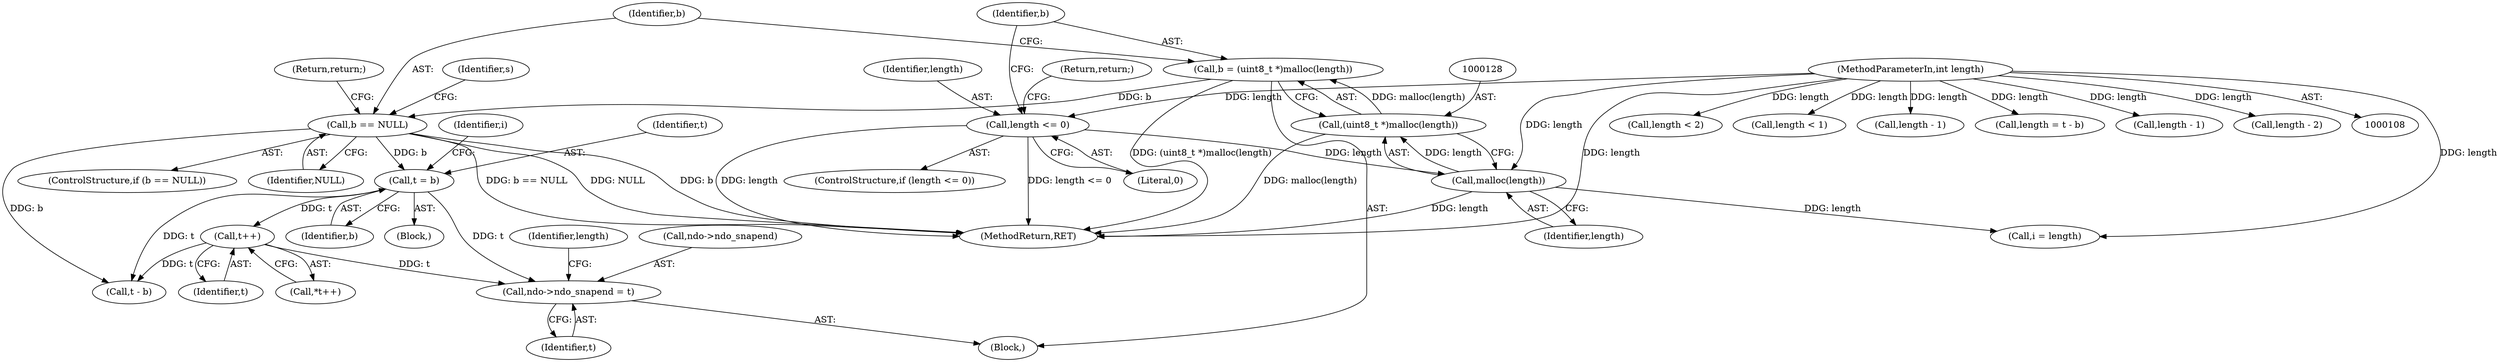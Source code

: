digraph "0_tcpdump_0f95d441e4b5d7512cc5c326c8668a120e048eda@pointer" {
"1000192" [label="(Call,ndo->ndo_snapend = t)"];
"1000184" [label="(Call,t++)"];
"1000144" [label="(Call,t = b)"];
"1000132" [label="(Call,b == NULL)"];
"1000125" [label="(Call,b = (uint8_t *)malloc(length))"];
"1000127" [label="(Call,(uint8_t *)malloc(length))"];
"1000129" [label="(Call,malloc(length))"];
"1000121" [label="(Call,length <= 0)"];
"1000111" [label="(MethodParameterIn,int length)"];
"1000237" [label="(Call,length < 2)"];
"1000183" [label="(Call,*t++)"];
"1000123" [label="(Literal,0)"];
"1000203" [label="(Call,length < 1)"];
"1000135" [label="(Return,return;)"];
"1000129" [label="(Call,malloc(length))"];
"1000301" [label="(MethodReturn,RET)"];
"1000192" [label="(Call,ndo->ndo_snapend = t)"];
"1000147" [label="(Call,i = length)"];
"1000111" [label="(MethodParameterIn,int length)"];
"1000185" [label="(Identifier,t)"];
"1000112" [label="(Block,)"];
"1000131" [label="(ControlStructure,if (b == NULL))"];
"1000198" [label="(Identifier,length)"];
"1000133" [label="(Identifier,b)"];
"1000134" [label="(Identifier,NULL)"];
"1000230" [label="(Call,length - 1)"];
"1000197" [label="(Call,length = t - b)"];
"1000145" [label="(Identifier,t)"];
"1000184" [label="(Call,t++)"];
"1000220" [label="(Call,length - 1)"];
"1000122" [label="(Identifier,length)"];
"1000193" [label="(Call,ndo->ndo_snapend)"];
"1000276" [label="(Call,length - 2)"];
"1000126" [label="(Identifier,b)"];
"1000196" [label="(Identifier,t)"];
"1000199" [label="(Call,t - b)"];
"1000132" [label="(Call,b == NULL)"];
"1000125" [label="(Call,b = (uint8_t *)malloc(length))"];
"1000139" [label="(Identifier,s)"];
"1000120" [label="(ControlStructure,if (length <= 0))"];
"1000127" [label="(Call,(uint8_t *)malloc(length))"];
"1000148" [label="(Identifier,i)"];
"1000146" [label="(Identifier,b)"];
"1000130" [label="(Identifier,length)"];
"1000143" [label="(Block,)"];
"1000121" [label="(Call,length <= 0)"];
"1000124" [label="(Return,return;)"];
"1000144" [label="(Call,t = b)"];
"1000192" -> "1000112"  [label="AST: "];
"1000192" -> "1000196"  [label="CFG: "];
"1000193" -> "1000192"  [label="AST: "];
"1000196" -> "1000192"  [label="AST: "];
"1000198" -> "1000192"  [label="CFG: "];
"1000184" -> "1000192"  [label="DDG: t"];
"1000144" -> "1000192"  [label="DDG: t"];
"1000184" -> "1000183"  [label="AST: "];
"1000184" -> "1000185"  [label="CFG: "];
"1000185" -> "1000184"  [label="AST: "];
"1000183" -> "1000184"  [label="CFG: "];
"1000144" -> "1000184"  [label="DDG: t"];
"1000184" -> "1000199"  [label="DDG: t"];
"1000144" -> "1000143"  [label="AST: "];
"1000144" -> "1000146"  [label="CFG: "];
"1000145" -> "1000144"  [label="AST: "];
"1000146" -> "1000144"  [label="AST: "];
"1000148" -> "1000144"  [label="CFG: "];
"1000132" -> "1000144"  [label="DDG: b"];
"1000144" -> "1000199"  [label="DDG: t"];
"1000132" -> "1000131"  [label="AST: "];
"1000132" -> "1000134"  [label="CFG: "];
"1000133" -> "1000132"  [label="AST: "];
"1000134" -> "1000132"  [label="AST: "];
"1000135" -> "1000132"  [label="CFG: "];
"1000139" -> "1000132"  [label="CFG: "];
"1000132" -> "1000301"  [label="DDG: b == NULL"];
"1000132" -> "1000301"  [label="DDG: NULL"];
"1000132" -> "1000301"  [label="DDG: b"];
"1000125" -> "1000132"  [label="DDG: b"];
"1000132" -> "1000199"  [label="DDG: b"];
"1000125" -> "1000112"  [label="AST: "];
"1000125" -> "1000127"  [label="CFG: "];
"1000126" -> "1000125"  [label="AST: "];
"1000127" -> "1000125"  [label="AST: "];
"1000133" -> "1000125"  [label="CFG: "];
"1000125" -> "1000301"  [label="DDG: (uint8_t *)malloc(length)"];
"1000127" -> "1000125"  [label="DDG: malloc(length)"];
"1000127" -> "1000129"  [label="CFG: "];
"1000128" -> "1000127"  [label="AST: "];
"1000129" -> "1000127"  [label="AST: "];
"1000127" -> "1000301"  [label="DDG: malloc(length)"];
"1000129" -> "1000127"  [label="DDG: length"];
"1000129" -> "1000130"  [label="CFG: "];
"1000130" -> "1000129"  [label="AST: "];
"1000129" -> "1000301"  [label="DDG: length"];
"1000121" -> "1000129"  [label="DDG: length"];
"1000111" -> "1000129"  [label="DDG: length"];
"1000129" -> "1000147"  [label="DDG: length"];
"1000121" -> "1000120"  [label="AST: "];
"1000121" -> "1000123"  [label="CFG: "];
"1000122" -> "1000121"  [label="AST: "];
"1000123" -> "1000121"  [label="AST: "];
"1000124" -> "1000121"  [label="CFG: "];
"1000126" -> "1000121"  [label="CFG: "];
"1000121" -> "1000301"  [label="DDG: length <= 0"];
"1000121" -> "1000301"  [label="DDG: length"];
"1000111" -> "1000121"  [label="DDG: length"];
"1000111" -> "1000108"  [label="AST: "];
"1000111" -> "1000301"  [label="DDG: length"];
"1000111" -> "1000147"  [label="DDG: length"];
"1000111" -> "1000197"  [label="DDG: length"];
"1000111" -> "1000203"  [label="DDG: length"];
"1000111" -> "1000220"  [label="DDG: length"];
"1000111" -> "1000230"  [label="DDG: length"];
"1000111" -> "1000237"  [label="DDG: length"];
"1000111" -> "1000276"  [label="DDG: length"];
}
